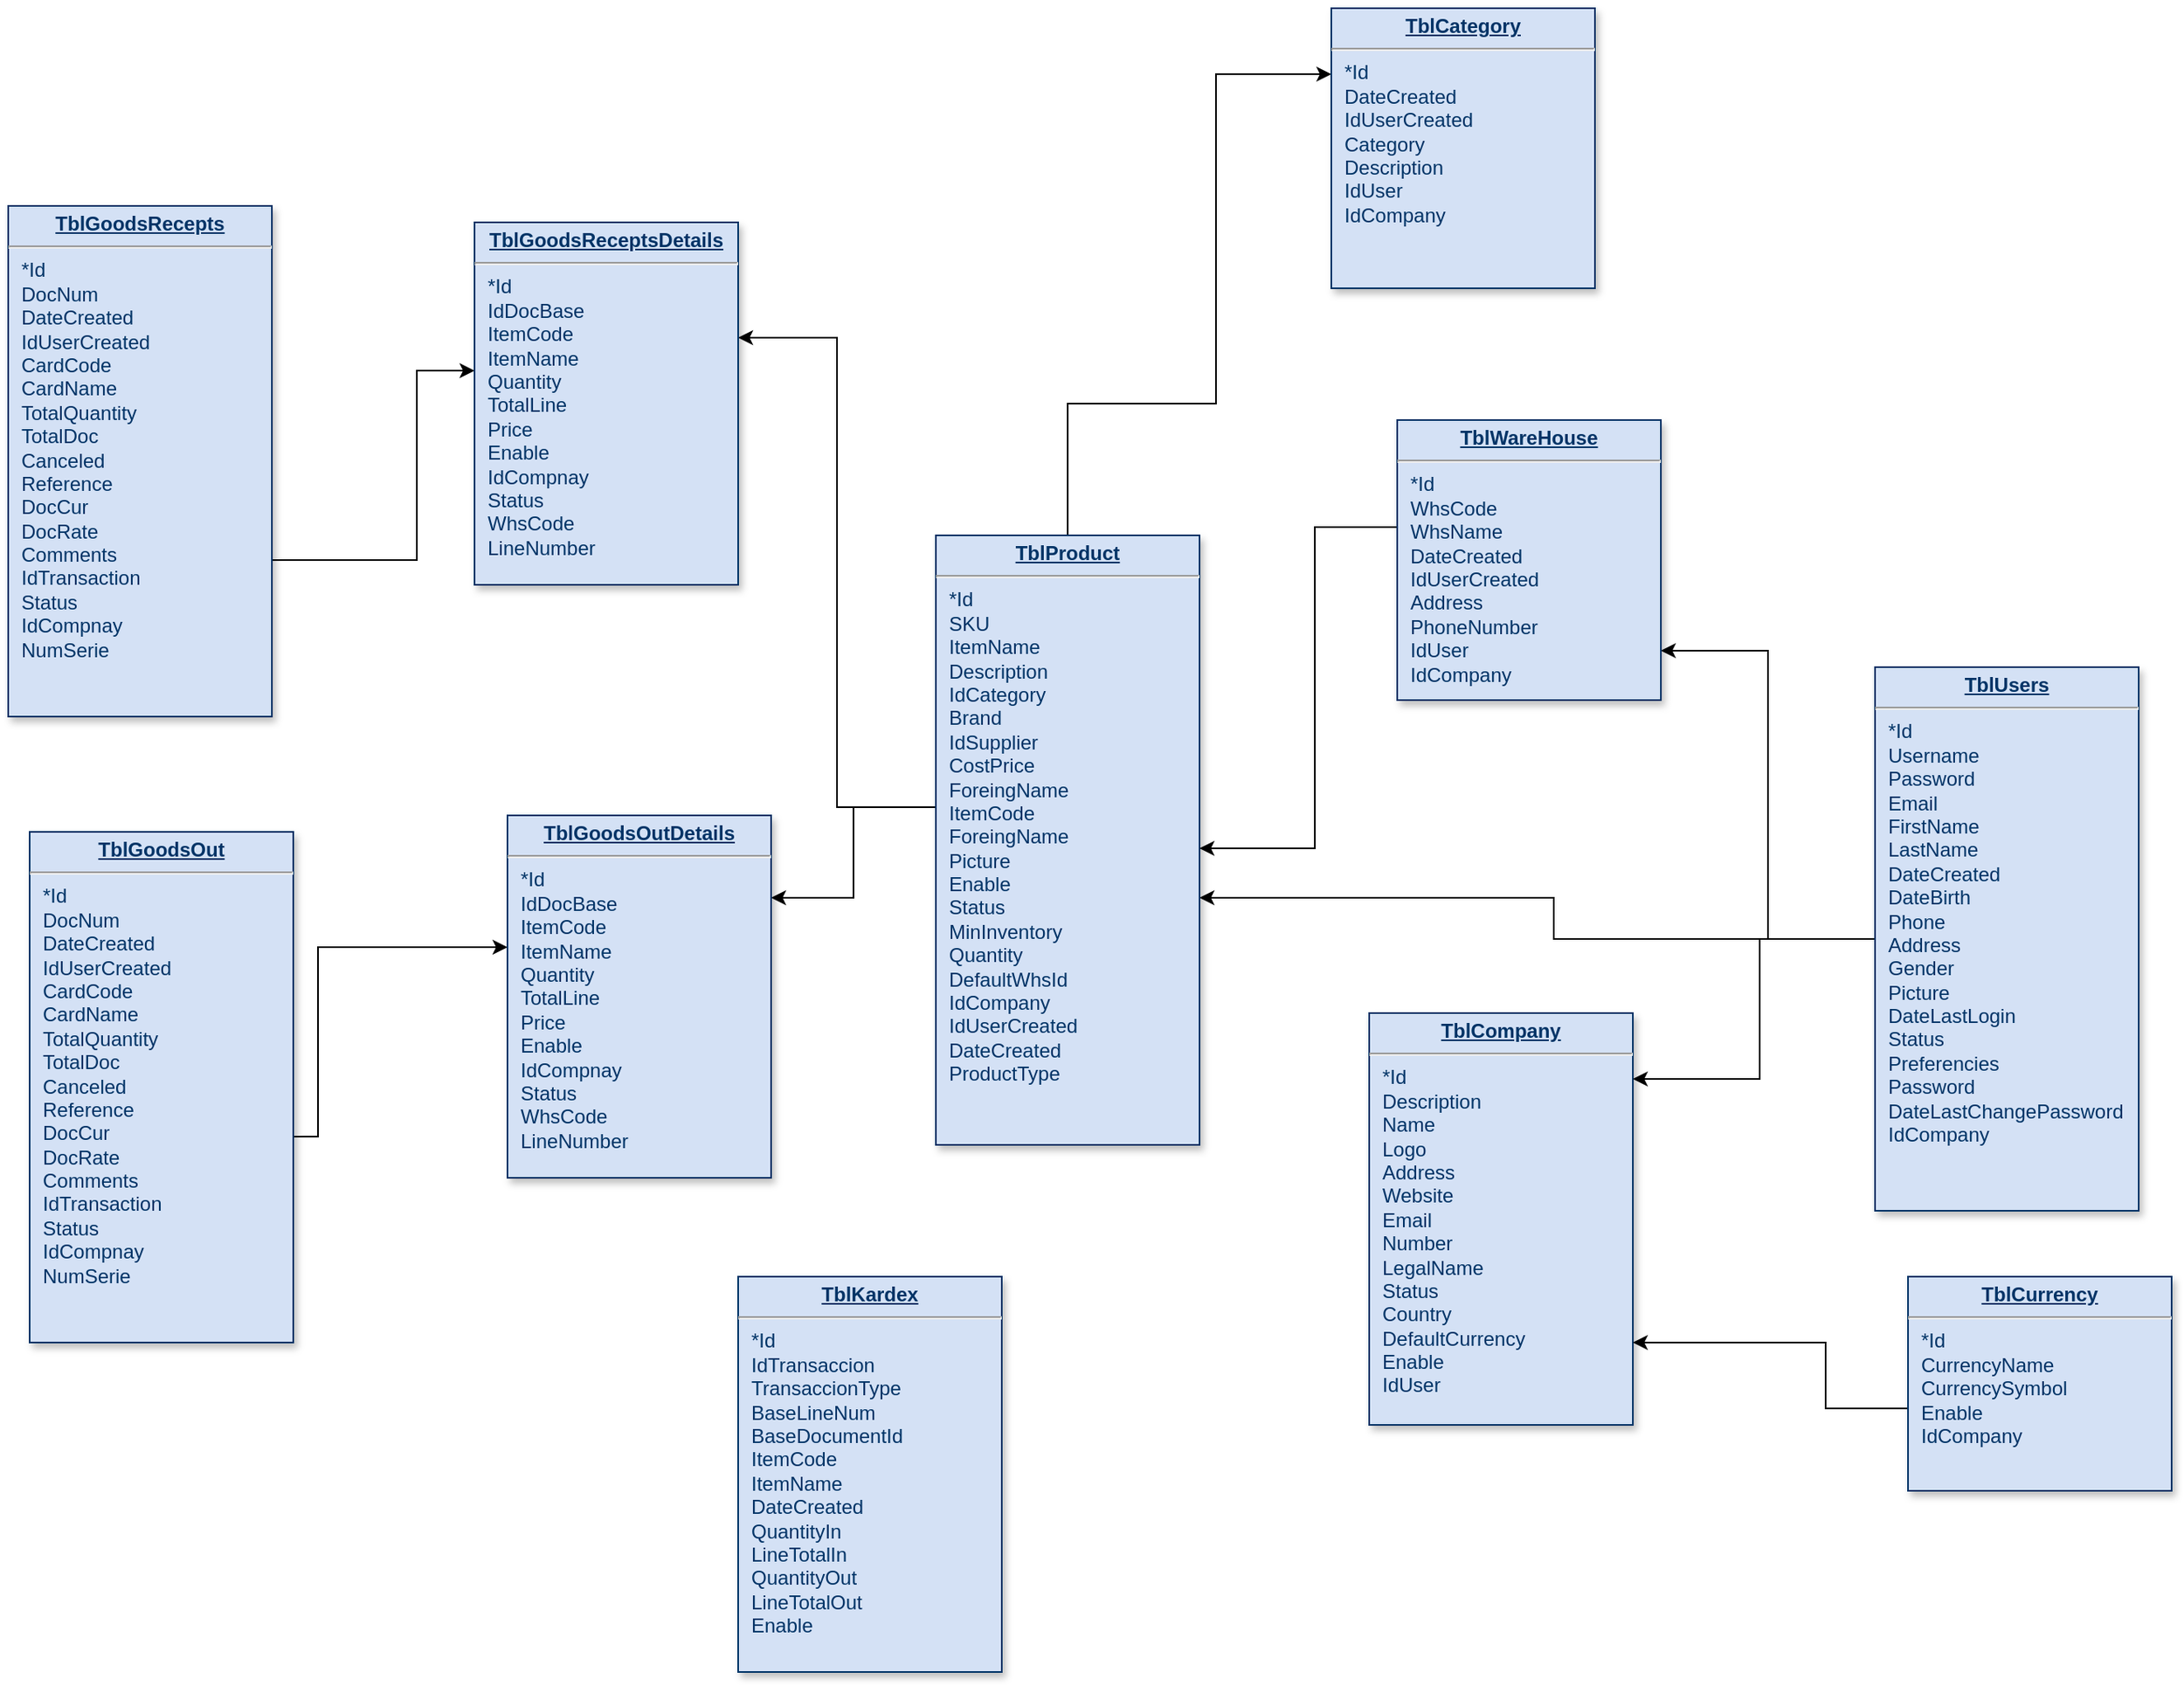 <mxfile version="21.7.5" type="github">
  <diagram name="Page-1" id="efa7a0a1-bf9b-a30e-e6df-94a7791c09e9">
    <mxGraphModel dx="2021" dy="1821" grid="1" gridSize="10" guides="1" tooltips="1" connect="1" arrows="1" fold="1" page="1" pageScale="1" pageWidth="826" pageHeight="1169" background="none" math="0" shadow="0">
      <root>
        <mxCell id="0" />
        <mxCell id="1" parent="0" />
        <mxCell id="23" value="&lt;p style=&quot;margin: 0px; margin-top: 4px; text-align: center; text-decoration: underline;&quot;&gt;&lt;b&gt;TblCompany&lt;/b&gt;&lt;/p&gt;&lt;hr&gt;&lt;p style=&quot;margin: 0px; margin-left: 8px;&quot;&gt;*Id&lt;/p&gt;&lt;p style=&quot;margin: 0px; margin-left: 8px;&quot;&gt;Description&lt;/p&gt;&lt;p style=&quot;margin: 0px; margin-left: 8px;&quot;&gt;Name&lt;/p&gt;&lt;p style=&quot;margin: 0px; margin-left: 8px;&quot;&gt;Logo&lt;/p&gt;&lt;p style=&quot;margin: 0px; margin-left: 8px;&quot;&gt;Address&lt;/p&gt;&lt;p style=&quot;margin: 0px; margin-left: 8px;&quot;&gt;Website&lt;/p&gt;&lt;p style=&quot;margin: 0px; margin-left: 8px;&quot;&gt;Email&lt;/p&gt;&lt;p style=&quot;margin: 0px; margin-left: 8px;&quot;&gt;Number&lt;/p&gt;&lt;p style=&quot;margin: 0px; margin-left: 8px;&quot;&gt;LegalName&lt;/p&gt;&lt;p style=&quot;margin: 0px; margin-left: 8px;&quot;&gt;Status&lt;/p&gt;&lt;p style=&quot;margin: 0px; margin-left: 8px;&quot;&gt;Country&lt;/p&gt;&lt;p style=&quot;margin: 0px; margin-left: 8px;&quot;&gt;DefaultCurrency&lt;/p&gt;&lt;p style=&quot;margin: 0px; margin-left: 8px;&quot;&gt;Enable&lt;/p&gt;&lt;p style=&quot;margin: 0px; margin-left: 8px;&quot;&gt;IdUser&lt;/p&gt;&lt;p style=&quot;margin: 0px; margin-left: 8px;&quot;&gt;&lt;br&gt;&lt;/p&gt;&lt;p style=&quot;margin: 0px; margin-left: 8px;&quot;&gt;&lt;br&gt;&lt;/p&gt;" style="verticalAlign=top;align=left;overflow=fill;fontSize=12;fontFamily=Helvetica;html=1;strokeColor=#003366;shadow=1;fillColor=#D4E1F5;fontColor=#003366" parent="1" vertex="1">
          <mxGeometry x="253" y="30" width="160" height="250" as="geometry" />
        </mxCell>
        <mxCell id="meK2owdiH_e1hRAQddtT-117" style="edgeStyle=orthogonalEdgeStyle;rounded=0;orthogonalLoop=1;jettySize=auto;html=1;" edge="1" parent="1" source="meK2owdiH_e1hRAQddtT-115" target="23">
          <mxGeometry relative="1" as="geometry">
            <mxPoint x="430" y="320" as="targetPoint" />
            <Array as="points">
              <mxPoint x="530" y="270" />
              <mxPoint x="530" y="230" />
            </Array>
          </mxGeometry>
        </mxCell>
        <mxCell id="meK2owdiH_e1hRAQddtT-115" value="&lt;p style=&quot;margin: 0px; margin-top: 4px; text-align: center; text-decoration: underline;&quot;&gt;&lt;b&gt;TblCurrency&lt;/b&gt;&lt;/p&gt;&lt;hr&gt;&lt;p style=&quot;margin: 0px; margin-left: 8px;&quot;&gt;*Id&lt;/p&gt;&lt;p style=&quot;margin: 0px; margin-left: 8px;&quot;&gt;CurrencyName&lt;/p&gt;&lt;p style=&quot;margin: 0px; margin-left: 8px;&quot;&gt;CurrencySymbol&lt;/p&gt;&lt;p style=&quot;margin: 0px; margin-left: 8px;&quot;&gt;Enable&lt;/p&gt;&lt;p style=&quot;margin: 0px; margin-left: 8px;&quot;&gt;IdCompany&lt;/p&gt;&lt;p style=&quot;margin: 0px; margin-left: 8px;&quot;&gt;&lt;br&gt;&lt;/p&gt;&lt;p style=&quot;margin: 0px; margin-left: 8px;&quot;&gt;&lt;br&gt;&lt;/p&gt;&lt;p style=&quot;margin: 0px; margin-left: 8px;&quot;&gt;&lt;br&gt;&lt;/p&gt;" style="verticalAlign=top;align=left;overflow=fill;fontSize=12;fontFamily=Helvetica;html=1;strokeColor=#003366;shadow=1;fillColor=#D4E1F5;fontColor=#003366" vertex="1" parent="1">
          <mxGeometry x="580" y="190" width="160" height="130" as="geometry" />
        </mxCell>
        <mxCell id="meK2owdiH_e1hRAQddtT-120" style="edgeStyle=orthogonalEdgeStyle;rounded=0;orthogonalLoop=1;jettySize=auto;html=1;" edge="1" parent="1" source="meK2owdiH_e1hRAQddtT-118" target="23">
          <mxGeometry relative="1" as="geometry">
            <Array as="points">
              <mxPoint x="490" y="-15" />
              <mxPoint x="490" y="70" />
            </Array>
          </mxGeometry>
        </mxCell>
        <mxCell id="meK2owdiH_e1hRAQddtT-124" style="edgeStyle=orthogonalEdgeStyle;rounded=0;orthogonalLoop=1;jettySize=auto;html=1;" edge="1" parent="1" source="meK2owdiH_e1hRAQddtT-118" target="meK2owdiH_e1hRAQddtT-122">
          <mxGeometry relative="1" as="geometry">
            <Array as="points">
              <mxPoint x="495" y="-15" />
              <mxPoint x="495" y="-190" />
            </Array>
          </mxGeometry>
        </mxCell>
        <mxCell id="meK2owdiH_e1hRAQddtT-125" style="edgeStyle=orthogonalEdgeStyle;rounded=0;orthogonalLoop=1;jettySize=auto;html=1;" edge="1" parent="1" source="meK2owdiH_e1hRAQddtT-118" target="meK2owdiH_e1hRAQddtT-121">
          <mxGeometry relative="1" as="geometry">
            <Array as="points">
              <mxPoint x="365" y="-15" />
              <mxPoint x="365" y="-40" />
            </Array>
          </mxGeometry>
        </mxCell>
        <mxCell id="meK2owdiH_e1hRAQddtT-118" value="&lt;p style=&quot;margin: 0px; margin-top: 4px; text-align: center; text-decoration: underline;&quot;&gt;&lt;b&gt;TblUsers&lt;/b&gt;&lt;/p&gt;&lt;hr&gt;&lt;p style=&quot;margin: 0px; margin-left: 8px;&quot;&gt;*Id&lt;/p&gt;&lt;p style=&quot;margin: 0px; margin-left: 8px;&quot;&gt;Username&lt;/p&gt;&lt;p style=&quot;margin: 0px; margin-left: 8px;&quot;&gt;Password&lt;/p&gt;&lt;p style=&quot;margin: 0px; margin-left: 8px;&quot;&gt;Email&lt;/p&gt;&lt;p style=&quot;margin: 0px; margin-left: 8px;&quot;&gt;FirstName&lt;/p&gt;&lt;p style=&quot;margin: 0px; margin-left: 8px;&quot;&gt;LastName&lt;/p&gt;&lt;p style=&quot;margin: 0px; margin-left: 8px;&quot;&gt;DateCreated&lt;/p&gt;&lt;p style=&quot;margin: 0px; margin-left: 8px;&quot;&gt;DateBirth&lt;/p&gt;&lt;p style=&quot;margin: 0px; margin-left: 8px;&quot;&gt;Phone&lt;/p&gt;&lt;p style=&quot;margin: 0px; margin-left: 8px;&quot;&gt;Address&lt;/p&gt;&lt;p style=&quot;margin: 0px; margin-left: 8px;&quot;&gt;Gender&lt;/p&gt;&lt;p style=&quot;margin: 0px; margin-left: 8px;&quot;&gt;Picture&lt;/p&gt;&lt;p style=&quot;margin: 0px; margin-left: 8px;&quot;&gt;DateLastLogin&lt;/p&gt;&lt;p style=&quot;margin: 0px; margin-left: 8px;&quot;&gt;Status&lt;/p&gt;&lt;p style=&quot;margin: 0px; margin-left: 8px;&quot;&gt;Preferencies&lt;/p&gt;&lt;p style=&quot;margin: 0px; margin-left: 8px;&quot;&gt;Password&lt;/p&gt;&lt;p style=&quot;margin: 0px; margin-left: 8px;&quot;&gt;DateLastChangePassword&lt;/p&gt;&lt;p style=&quot;margin: 0px; margin-left: 8px;&quot;&gt;IdCompany&lt;/p&gt;&lt;p style=&quot;margin: 0px; margin-left: 8px;&quot;&gt;&lt;br&gt;&lt;/p&gt;&lt;p style=&quot;margin: 0px; margin-left: 8px;&quot;&gt;&lt;br&gt;&lt;/p&gt;" style="verticalAlign=top;align=left;overflow=fill;fontSize=12;fontFamily=Helvetica;html=1;strokeColor=#003366;shadow=1;fillColor=#D4E1F5;fontColor=#003366" vertex="1" parent="1">
          <mxGeometry x="560" y="-180" width="160" height="330" as="geometry" />
        </mxCell>
        <mxCell id="meK2owdiH_e1hRAQddtT-133" style="edgeStyle=orthogonalEdgeStyle;rounded=0;orthogonalLoop=1;jettySize=auto;html=1;" edge="1" parent="1" source="meK2owdiH_e1hRAQddtT-121" target="meK2owdiH_e1hRAQddtT-132">
          <mxGeometry relative="1" as="geometry">
            <Array as="points">
              <mxPoint x="-60" y="-95" />
              <mxPoint x="-60" y="-40" />
            </Array>
          </mxGeometry>
        </mxCell>
        <mxCell id="meK2owdiH_e1hRAQddtT-134" style="edgeStyle=orthogonalEdgeStyle;rounded=0;orthogonalLoop=1;jettySize=auto;html=1;" edge="1" parent="1" source="meK2owdiH_e1hRAQddtT-121" target="meK2owdiH_e1hRAQddtT-127">
          <mxGeometry relative="1" as="geometry">
            <Array as="points">
              <mxPoint x="-70" y="-95" />
              <mxPoint x="-70" y="-380" />
            </Array>
          </mxGeometry>
        </mxCell>
        <mxCell id="meK2owdiH_e1hRAQddtT-137" style="edgeStyle=orthogonalEdgeStyle;rounded=0;orthogonalLoop=1;jettySize=auto;html=1;" edge="1" parent="1" source="meK2owdiH_e1hRAQddtT-121" target="meK2owdiH_e1hRAQddtT-136">
          <mxGeometry relative="1" as="geometry">
            <Array as="points">
              <mxPoint x="70" y="-340" />
              <mxPoint x="160" y="-340" />
              <mxPoint x="160" y="-540" />
            </Array>
          </mxGeometry>
        </mxCell>
        <mxCell id="meK2owdiH_e1hRAQddtT-121" value="&lt;p style=&quot;margin: 0px; margin-top: 4px; text-align: center; text-decoration: underline;&quot;&gt;&lt;b&gt;TblProduct&lt;/b&gt;&lt;/p&gt;&lt;hr&gt;&lt;p style=&quot;margin: 0px; margin-left: 8px;&quot;&gt;*Id&lt;/p&gt;&lt;p style=&quot;margin: 0px; margin-left: 8px;&quot;&gt;SKU&lt;/p&gt;&lt;p style=&quot;margin: 0px; margin-left: 8px;&quot;&gt;ItemName&lt;/p&gt;&lt;p style=&quot;margin: 0px; margin-left: 8px;&quot;&gt;Description&lt;/p&gt;&lt;p style=&quot;margin: 0px; margin-left: 8px;&quot;&gt;IdCategory&lt;/p&gt;&lt;p style=&quot;margin: 0px; margin-left: 8px;&quot;&gt;Brand&lt;/p&gt;&lt;p style=&quot;margin: 0px; margin-left: 8px;&quot;&gt;IdSupplier&lt;/p&gt;&lt;p style=&quot;margin: 0px; margin-left: 8px;&quot;&gt;CostPrice&lt;/p&gt;&lt;p style=&quot;margin: 0px; margin-left: 8px;&quot;&gt;ForeingName&lt;/p&gt;&lt;p style=&quot;margin: 0px; margin-left: 8px;&quot;&gt;ItemCode&lt;/p&gt;&lt;p style=&quot;margin: 0px; margin-left: 8px;&quot;&gt;ForeingName&lt;/p&gt;&lt;p style=&quot;margin: 0px; margin-left: 8px;&quot;&gt;Picture&lt;/p&gt;&lt;p style=&quot;margin: 0px; margin-left: 8px;&quot;&gt;Enable&lt;/p&gt;&lt;p style=&quot;margin: 0px; margin-left: 8px;&quot;&gt;Status&lt;/p&gt;&lt;p style=&quot;margin: 0px; margin-left: 8px;&quot;&gt;MinInventory&lt;/p&gt;&lt;p style=&quot;margin: 0px; margin-left: 8px;&quot;&gt;Quantity&lt;/p&gt;&lt;p style=&quot;margin: 0px; margin-left: 8px;&quot;&gt;DefaultWhsId&lt;/p&gt;&lt;p style=&quot;margin: 0px; margin-left: 8px;&quot;&gt;IdCompany&lt;/p&gt;&lt;p style=&quot;margin: 0px; margin-left: 8px;&quot;&gt;IdUserCreated&lt;/p&gt;&lt;p style=&quot;margin: 0px; margin-left: 8px;&quot;&gt;DateCreated&lt;/p&gt;&lt;p style=&quot;margin: 0px; margin-left: 8px;&quot;&gt;ProductType&lt;/p&gt;&lt;p style=&quot;margin: 0px; margin-left: 8px;&quot;&gt;&lt;br&gt;&lt;/p&gt;&lt;p style=&quot;margin: 0px; margin-left: 8px;&quot;&gt;&lt;br&gt;&lt;/p&gt;" style="verticalAlign=top;align=left;overflow=fill;fontSize=12;fontFamily=Helvetica;html=1;strokeColor=#003366;shadow=1;fillColor=#D4E1F5;fontColor=#003366" vertex="1" parent="1">
          <mxGeometry x="-10" y="-260" width="160" height="370" as="geometry" />
        </mxCell>
        <mxCell id="meK2owdiH_e1hRAQddtT-123" style="edgeStyle=orthogonalEdgeStyle;rounded=0;orthogonalLoop=1;jettySize=auto;html=1;" edge="1" parent="1" source="meK2owdiH_e1hRAQddtT-122" target="meK2owdiH_e1hRAQddtT-121">
          <mxGeometry relative="1" as="geometry">
            <Array as="points">
              <mxPoint x="220" y="-265" />
              <mxPoint x="220" y="-70" />
            </Array>
          </mxGeometry>
        </mxCell>
        <mxCell id="meK2owdiH_e1hRAQddtT-122" value="&lt;p style=&quot;margin: 0px; margin-top: 4px; text-align: center; text-decoration: underline;&quot;&gt;&lt;b&gt;TblWareHouse&lt;/b&gt;&lt;/p&gt;&lt;hr&gt;&lt;p style=&quot;margin: 0px; margin-left: 8px;&quot;&gt;*Id&lt;/p&gt;&lt;p style=&quot;margin: 0px; margin-left: 8px;&quot;&gt;WhsCode&lt;/p&gt;&lt;p style=&quot;margin: 0px; margin-left: 8px;&quot;&gt;WhsName&lt;br&gt;&lt;/p&gt;&lt;p style=&quot;margin: 0px; margin-left: 8px;&quot;&gt;DateCreated&lt;/p&gt;&lt;p style=&quot;margin: 0px; margin-left: 8px;&quot;&gt;IdUserCreated&lt;/p&gt;&lt;p style=&quot;margin: 0px; margin-left: 8px;&quot;&gt;Address&lt;/p&gt;&lt;p style=&quot;margin: 0px; margin-left: 8px;&quot;&gt;PhoneNumber&lt;/p&gt;&lt;p style=&quot;margin: 0px; margin-left: 8px;&quot;&gt;IdUser&lt;/p&gt;&lt;p style=&quot;margin: 0px; margin-left: 8px;&quot;&gt;IdCompany&lt;/p&gt;" style="verticalAlign=top;align=left;overflow=fill;fontSize=12;fontFamily=Helvetica;html=1;strokeColor=#003366;shadow=1;fillColor=#D4E1F5;fontColor=#003366" vertex="1" parent="1">
          <mxGeometry x="270" y="-330" width="160" height="170" as="geometry" />
        </mxCell>
        <mxCell id="meK2owdiH_e1hRAQddtT-128" style="edgeStyle=orthogonalEdgeStyle;rounded=0;orthogonalLoop=1;jettySize=auto;html=1;" edge="1" parent="1" source="meK2owdiH_e1hRAQddtT-126" target="meK2owdiH_e1hRAQddtT-127">
          <mxGeometry relative="1" as="geometry">
            <Array as="points">
              <mxPoint x="-325" y="-245" />
              <mxPoint x="-325" y="-360" />
            </Array>
          </mxGeometry>
        </mxCell>
        <mxCell id="meK2owdiH_e1hRAQddtT-126" value="&lt;p style=&quot;margin: 0px; margin-top: 4px; text-align: center; text-decoration: underline;&quot;&gt;&lt;b&gt;TblGoodsRecepts&lt;/b&gt;&lt;/p&gt;&lt;hr&gt;&lt;p style=&quot;margin: 0px; margin-left: 8px;&quot;&gt;*Id&lt;/p&gt;&lt;p style=&quot;margin: 0px; margin-left: 8px;&quot;&gt;DocNum&lt;/p&gt;&lt;p style=&quot;margin: 0px; margin-left: 8px;&quot;&gt;DateCreated&lt;/p&gt;&lt;p style=&quot;margin: 0px; margin-left: 8px;&quot;&gt;IdUserCreated&lt;/p&gt;&lt;p style=&quot;margin: 0px; margin-left: 8px;&quot;&gt;CardCode&lt;/p&gt;&lt;p style=&quot;margin: 0px; margin-left: 8px;&quot;&gt;CardName&lt;/p&gt;&lt;p style=&quot;margin: 0px; margin-left: 8px;&quot;&gt;TotalQuantity&lt;/p&gt;&lt;p style=&quot;margin: 0px; margin-left: 8px;&quot;&gt;TotalDoc&lt;/p&gt;&lt;p style=&quot;margin: 0px; margin-left: 8px;&quot;&gt;Canceled&lt;/p&gt;&lt;p style=&quot;margin: 0px; margin-left: 8px;&quot;&gt;Reference&lt;/p&gt;&lt;p style=&quot;margin: 0px; margin-left: 8px;&quot;&gt;DocCur&lt;/p&gt;&lt;p style=&quot;margin: 0px; margin-left: 8px;&quot;&gt;DocRate&lt;/p&gt;&lt;p style=&quot;margin: 0px; margin-left: 8px;&quot;&gt;Comments&lt;/p&gt;&lt;p style=&quot;margin: 0px; margin-left: 8px;&quot;&gt;IdTransaction&lt;/p&gt;&lt;p style=&quot;margin: 0px; margin-left: 8px;&quot;&gt;Status&lt;/p&gt;&lt;p style=&quot;margin: 0px; margin-left: 8px;&quot;&gt;IdCompnay&lt;br&gt;&lt;/p&gt;&lt;p style=&quot;margin: 0px; margin-left: 8px;&quot;&gt;NumSerie&lt;/p&gt;&lt;p style=&quot;margin: 0px; margin-left: 8px;&quot;&gt;&lt;br&gt;&lt;/p&gt;" style="verticalAlign=top;align=left;overflow=fill;fontSize=12;fontFamily=Helvetica;html=1;strokeColor=#003366;shadow=1;fillColor=#D4E1F5;fontColor=#003366" vertex="1" parent="1">
          <mxGeometry x="-573" y="-460" width="160" height="310" as="geometry" />
        </mxCell>
        <mxCell id="meK2owdiH_e1hRAQddtT-127" value="&lt;p style=&quot;margin: 0px; margin-top: 4px; text-align: center; text-decoration: underline;&quot;&gt;&lt;b&gt;TblGoodsReceptsDetails&lt;/b&gt;&lt;/p&gt;&lt;hr&gt;&lt;p style=&quot;margin: 0px; margin-left: 8px;&quot;&gt;*Id&lt;/p&gt;&lt;p style=&quot;margin: 0px; margin-left: 8px;&quot;&gt;IdDocBase&lt;/p&gt;&lt;p style=&quot;margin: 0px; margin-left: 8px;&quot;&gt;ItemCode&lt;/p&gt;&lt;p style=&quot;margin: 0px; margin-left: 8px;&quot;&gt;ItemName&lt;/p&gt;&lt;p style=&quot;margin: 0px; margin-left: 8px;&quot;&gt;Quantity&lt;/p&gt;&lt;p style=&quot;margin: 0px; margin-left: 8px;&quot;&gt;TotalLine&lt;/p&gt;&lt;p style=&quot;margin: 0px; margin-left: 8px;&quot;&gt;Price&lt;/p&gt;&lt;p style=&quot;margin: 0px; margin-left: 8px;&quot;&gt;Enable&lt;/p&gt;&lt;p style=&quot;margin: 0px; margin-left: 8px;&quot;&gt;IdCompnay&lt;/p&gt;&lt;p style=&quot;margin: 0px; margin-left: 8px;&quot;&gt;Status&lt;/p&gt;&lt;p style=&quot;margin: 0px; margin-left: 8px;&quot;&gt;WhsCode&lt;/p&gt;&lt;p style=&quot;margin: 0px; margin-left: 8px;&quot;&gt;LineNumber&lt;/p&gt;&lt;p style=&quot;margin: 0px; margin-left: 8px;&quot;&gt;&lt;br&gt;&lt;/p&gt;&lt;p style=&quot;margin: 0px; margin-left: 8px;&quot;&gt;&lt;br&gt;&lt;/p&gt;&lt;p style=&quot;margin: 0px; margin-left: 8px;&quot;&gt;&lt;br&gt;&lt;/p&gt;&lt;p style=&quot;margin: 0px; margin-left: 8px;&quot;&gt;&lt;br&gt;&lt;/p&gt;&lt;p style=&quot;margin: 0px; margin-left: 8px;&quot;&gt;&lt;br&gt;&lt;/p&gt;" style="verticalAlign=top;align=left;overflow=fill;fontSize=12;fontFamily=Helvetica;html=1;strokeColor=#003366;shadow=1;fillColor=#D4E1F5;fontColor=#003366" vertex="1" parent="1">
          <mxGeometry x="-290" y="-450" width="160" height="220" as="geometry" />
        </mxCell>
        <mxCell id="meK2owdiH_e1hRAQddtT-130" style="edgeStyle=orthogonalEdgeStyle;rounded=0;orthogonalLoop=1;jettySize=auto;html=1;" edge="1" parent="1" source="meK2owdiH_e1hRAQddtT-131" target="meK2owdiH_e1hRAQddtT-132">
          <mxGeometry relative="1" as="geometry">
            <Array as="points">
              <mxPoint x="-385" y="105" />
              <mxPoint x="-385" y="-10" />
            </Array>
          </mxGeometry>
        </mxCell>
        <mxCell id="meK2owdiH_e1hRAQddtT-131" value="&lt;p style=&quot;margin: 0px; margin-top: 4px; text-align: center; text-decoration: underline;&quot;&gt;&lt;b&gt;TblGoodsOut&lt;/b&gt;&lt;/p&gt;&lt;hr&gt;&lt;p style=&quot;margin: 0px; margin-left: 8px;&quot;&gt;*Id&lt;/p&gt;&lt;p style=&quot;margin: 0px; margin-left: 8px;&quot;&gt;DocNum&lt;/p&gt;&lt;p style=&quot;margin: 0px; margin-left: 8px;&quot;&gt;DateCreated&lt;/p&gt;&lt;p style=&quot;margin: 0px; margin-left: 8px;&quot;&gt;IdUserCreated&lt;/p&gt;&lt;p style=&quot;margin: 0px; margin-left: 8px;&quot;&gt;CardCode&lt;/p&gt;&lt;p style=&quot;margin: 0px; margin-left: 8px;&quot;&gt;CardName&lt;/p&gt;&lt;p style=&quot;margin: 0px; margin-left: 8px;&quot;&gt;TotalQuantity&lt;/p&gt;&lt;p style=&quot;margin: 0px; margin-left: 8px;&quot;&gt;TotalDoc&lt;/p&gt;&lt;p style=&quot;margin: 0px; margin-left: 8px;&quot;&gt;Canceled&lt;/p&gt;&lt;p style=&quot;margin: 0px; margin-left: 8px;&quot;&gt;Reference&lt;/p&gt;&lt;p style=&quot;margin: 0px; margin-left: 8px;&quot;&gt;DocCur&lt;/p&gt;&lt;p style=&quot;margin: 0px; margin-left: 8px;&quot;&gt;DocRate&lt;/p&gt;&lt;p style=&quot;margin: 0px; margin-left: 8px;&quot;&gt;Comments&lt;/p&gt;&lt;p style=&quot;margin: 0px; margin-left: 8px;&quot;&gt;IdTransaction&lt;/p&gt;&lt;p style=&quot;margin: 0px; margin-left: 8px;&quot;&gt;Status&lt;/p&gt;&lt;p style=&quot;margin: 0px; margin-left: 8px;&quot;&gt;IdCompnay&lt;br&gt;&lt;/p&gt;&lt;p style=&quot;margin: 0px; margin-left: 8px;&quot;&gt;NumSerie&lt;/p&gt;&lt;p style=&quot;margin: 0px; margin-left: 8px;&quot;&gt;&lt;br&gt;&lt;/p&gt;" style="verticalAlign=top;align=left;overflow=fill;fontSize=12;fontFamily=Helvetica;html=1;strokeColor=#003366;shadow=1;fillColor=#D4E1F5;fontColor=#003366" vertex="1" parent="1">
          <mxGeometry x="-560" y="-80" width="160" height="310" as="geometry" />
        </mxCell>
        <mxCell id="meK2owdiH_e1hRAQddtT-132" value="&lt;p style=&quot;margin: 0px; margin-top: 4px; text-align: center; text-decoration: underline;&quot;&gt;&lt;b&gt;TblGoodsOutDetails&lt;/b&gt;&lt;/p&gt;&lt;hr&gt;&lt;p style=&quot;margin: 0px; margin-left: 8px;&quot;&gt;*Id&lt;/p&gt;&lt;p style=&quot;margin: 0px; margin-left: 8px;&quot;&gt;IdDocBase&lt;/p&gt;&lt;p style=&quot;margin: 0px; margin-left: 8px;&quot;&gt;ItemCode&lt;/p&gt;&lt;p style=&quot;margin: 0px; margin-left: 8px;&quot;&gt;ItemName&lt;/p&gt;&lt;p style=&quot;margin: 0px; margin-left: 8px;&quot;&gt;Quantity&lt;/p&gt;&lt;p style=&quot;margin: 0px; margin-left: 8px;&quot;&gt;TotalLine&lt;/p&gt;&lt;p style=&quot;margin: 0px; margin-left: 8px;&quot;&gt;Price&lt;/p&gt;&lt;p style=&quot;margin: 0px; margin-left: 8px;&quot;&gt;Enable&lt;/p&gt;&lt;p style=&quot;margin: 0px; margin-left: 8px;&quot;&gt;IdCompnay&lt;/p&gt;&lt;p style=&quot;margin: 0px; margin-left: 8px;&quot;&gt;Status&lt;/p&gt;&lt;p style=&quot;margin: 0px; margin-left: 8px;&quot;&gt;WhsCode&lt;/p&gt;&lt;p style=&quot;margin: 0px; margin-left: 8px;&quot;&gt;LineNumber&lt;/p&gt;&lt;p style=&quot;margin: 0px; margin-left: 8px;&quot;&gt;&lt;br&gt;&lt;/p&gt;&lt;p style=&quot;margin: 0px; margin-left: 8px;&quot;&gt;&lt;br&gt;&lt;/p&gt;&lt;p style=&quot;margin: 0px; margin-left: 8px;&quot;&gt;&lt;br&gt;&lt;/p&gt;&lt;p style=&quot;margin: 0px; margin-left: 8px;&quot;&gt;&lt;br&gt;&lt;/p&gt;&lt;p style=&quot;margin: 0px; margin-left: 8px;&quot;&gt;&lt;br&gt;&lt;/p&gt;" style="verticalAlign=top;align=left;overflow=fill;fontSize=12;fontFamily=Helvetica;html=1;strokeColor=#003366;shadow=1;fillColor=#D4E1F5;fontColor=#003366" vertex="1" parent="1">
          <mxGeometry x="-270" y="-90" width="160" height="220" as="geometry" />
        </mxCell>
        <mxCell id="meK2owdiH_e1hRAQddtT-135" value="&lt;p style=&quot;margin: 0px; margin-top: 4px; text-align: center; text-decoration: underline;&quot;&gt;&lt;b&gt;TblKardex&lt;/b&gt;&lt;/p&gt;&lt;hr&gt;&lt;p style=&quot;margin: 0px; margin-left: 8px;&quot;&gt;*Id&lt;/p&gt;&lt;p style=&quot;margin: 0px; margin-left: 8px;&quot;&gt;IdTransaccion&lt;/p&gt;&lt;p style=&quot;margin: 0px; margin-left: 8px;&quot;&gt;TransaccionType&lt;/p&gt;&lt;p style=&quot;margin: 0px; margin-left: 8px;&quot;&gt;BaseLineNum&lt;/p&gt;&lt;p style=&quot;margin: 0px; margin-left: 8px;&quot;&gt;BaseDocumentId&lt;/p&gt;&lt;p style=&quot;margin: 0px; margin-left: 8px;&quot;&gt;ItemCode&lt;/p&gt;&lt;p style=&quot;margin: 0px; margin-left: 8px;&quot;&gt;ItemName&lt;/p&gt;&lt;p style=&quot;margin: 0px; margin-left: 8px;&quot;&gt;DateCreated&lt;/p&gt;&lt;p style=&quot;margin: 0px; margin-left: 8px;&quot;&gt;QuantityIn&lt;/p&gt;&lt;p style=&quot;margin: 0px; margin-left: 8px;&quot;&gt;LineTotalIn&lt;/p&gt;&lt;p style=&quot;margin: 0px; margin-left: 8px;&quot;&gt;QuantityOut&lt;/p&gt;&lt;p style=&quot;margin: 0px; margin-left: 8px;&quot;&gt;LineTotalOut&lt;/p&gt;&lt;p style=&quot;margin: 0px; margin-left: 8px;&quot;&gt;Enable&lt;/p&gt;&lt;p style=&quot;margin: 0px; margin-left: 8px;&quot;&gt;&lt;br&gt;&lt;/p&gt;&lt;p style=&quot;margin: 0px; margin-left: 8px;&quot;&gt;&lt;br&gt;&lt;/p&gt;&lt;p style=&quot;margin: 0px; margin-left: 8px;&quot;&gt;&lt;br&gt;&lt;/p&gt;" style="verticalAlign=top;align=left;overflow=fill;fontSize=12;fontFamily=Helvetica;html=1;strokeColor=#003366;shadow=1;fillColor=#D4E1F5;fontColor=#003366" vertex="1" parent="1">
          <mxGeometry x="-130" y="190" width="160" height="240" as="geometry" />
        </mxCell>
        <mxCell id="meK2owdiH_e1hRAQddtT-136" value="&lt;p style=&quot;margin: 0px; margin-top: 4px; text-align: center; text-decoration: underline;&quot;&gt;&lt;b&gt;TblCategory&lt;/b&gt;&lt;/p&gt;&lt;hr&gt;&lt;p style=&quot;margin: 0px; margin-left: 8px;&quot;&gt;*Id&lt;/p&gt;&lt;p style=&quot;margin: 0px; margin-left: 8px;&quot;&gt;DateCreated&lt;/p&gt;&lt;p style=&quot;margin: 0px; margin-left: 8px;&quot;&gt;IdUserCreated&lt;/p&gt;&lt;p style=&quot;margin: 0px; margin-left: 8px;&quot;&gt;Category&lt;/p&gt;&lt;p style=&quot;margin: 0px; margin-left: 8px;&quot;&gt;Description&lt;/p&gt;&lt;p style=&quot;margin: 0px; margin-left: 8px;&quot;&gt;IdUser&lt;/p&gt;&lt;p style=&quot;margin: 0px; margin-left: 8px;&quot;&gt;IdCompany&lt;/p&gt;" style="verticalAlign=top;align=left;overflow=fill;fontSize=12;fontFamily=Helvetica;html=1;strokeColor=#003366;shadow=1;fillColor=#D4E1F5;fontColor=#003366" vertex="1" parent="1">
          <mxGeometry x="230" y="-580" width="160" height="170" as="geometry" />
        </mxCell>
      </root>
    </mxGraphModel>
  </diagram>
</mxfile>
